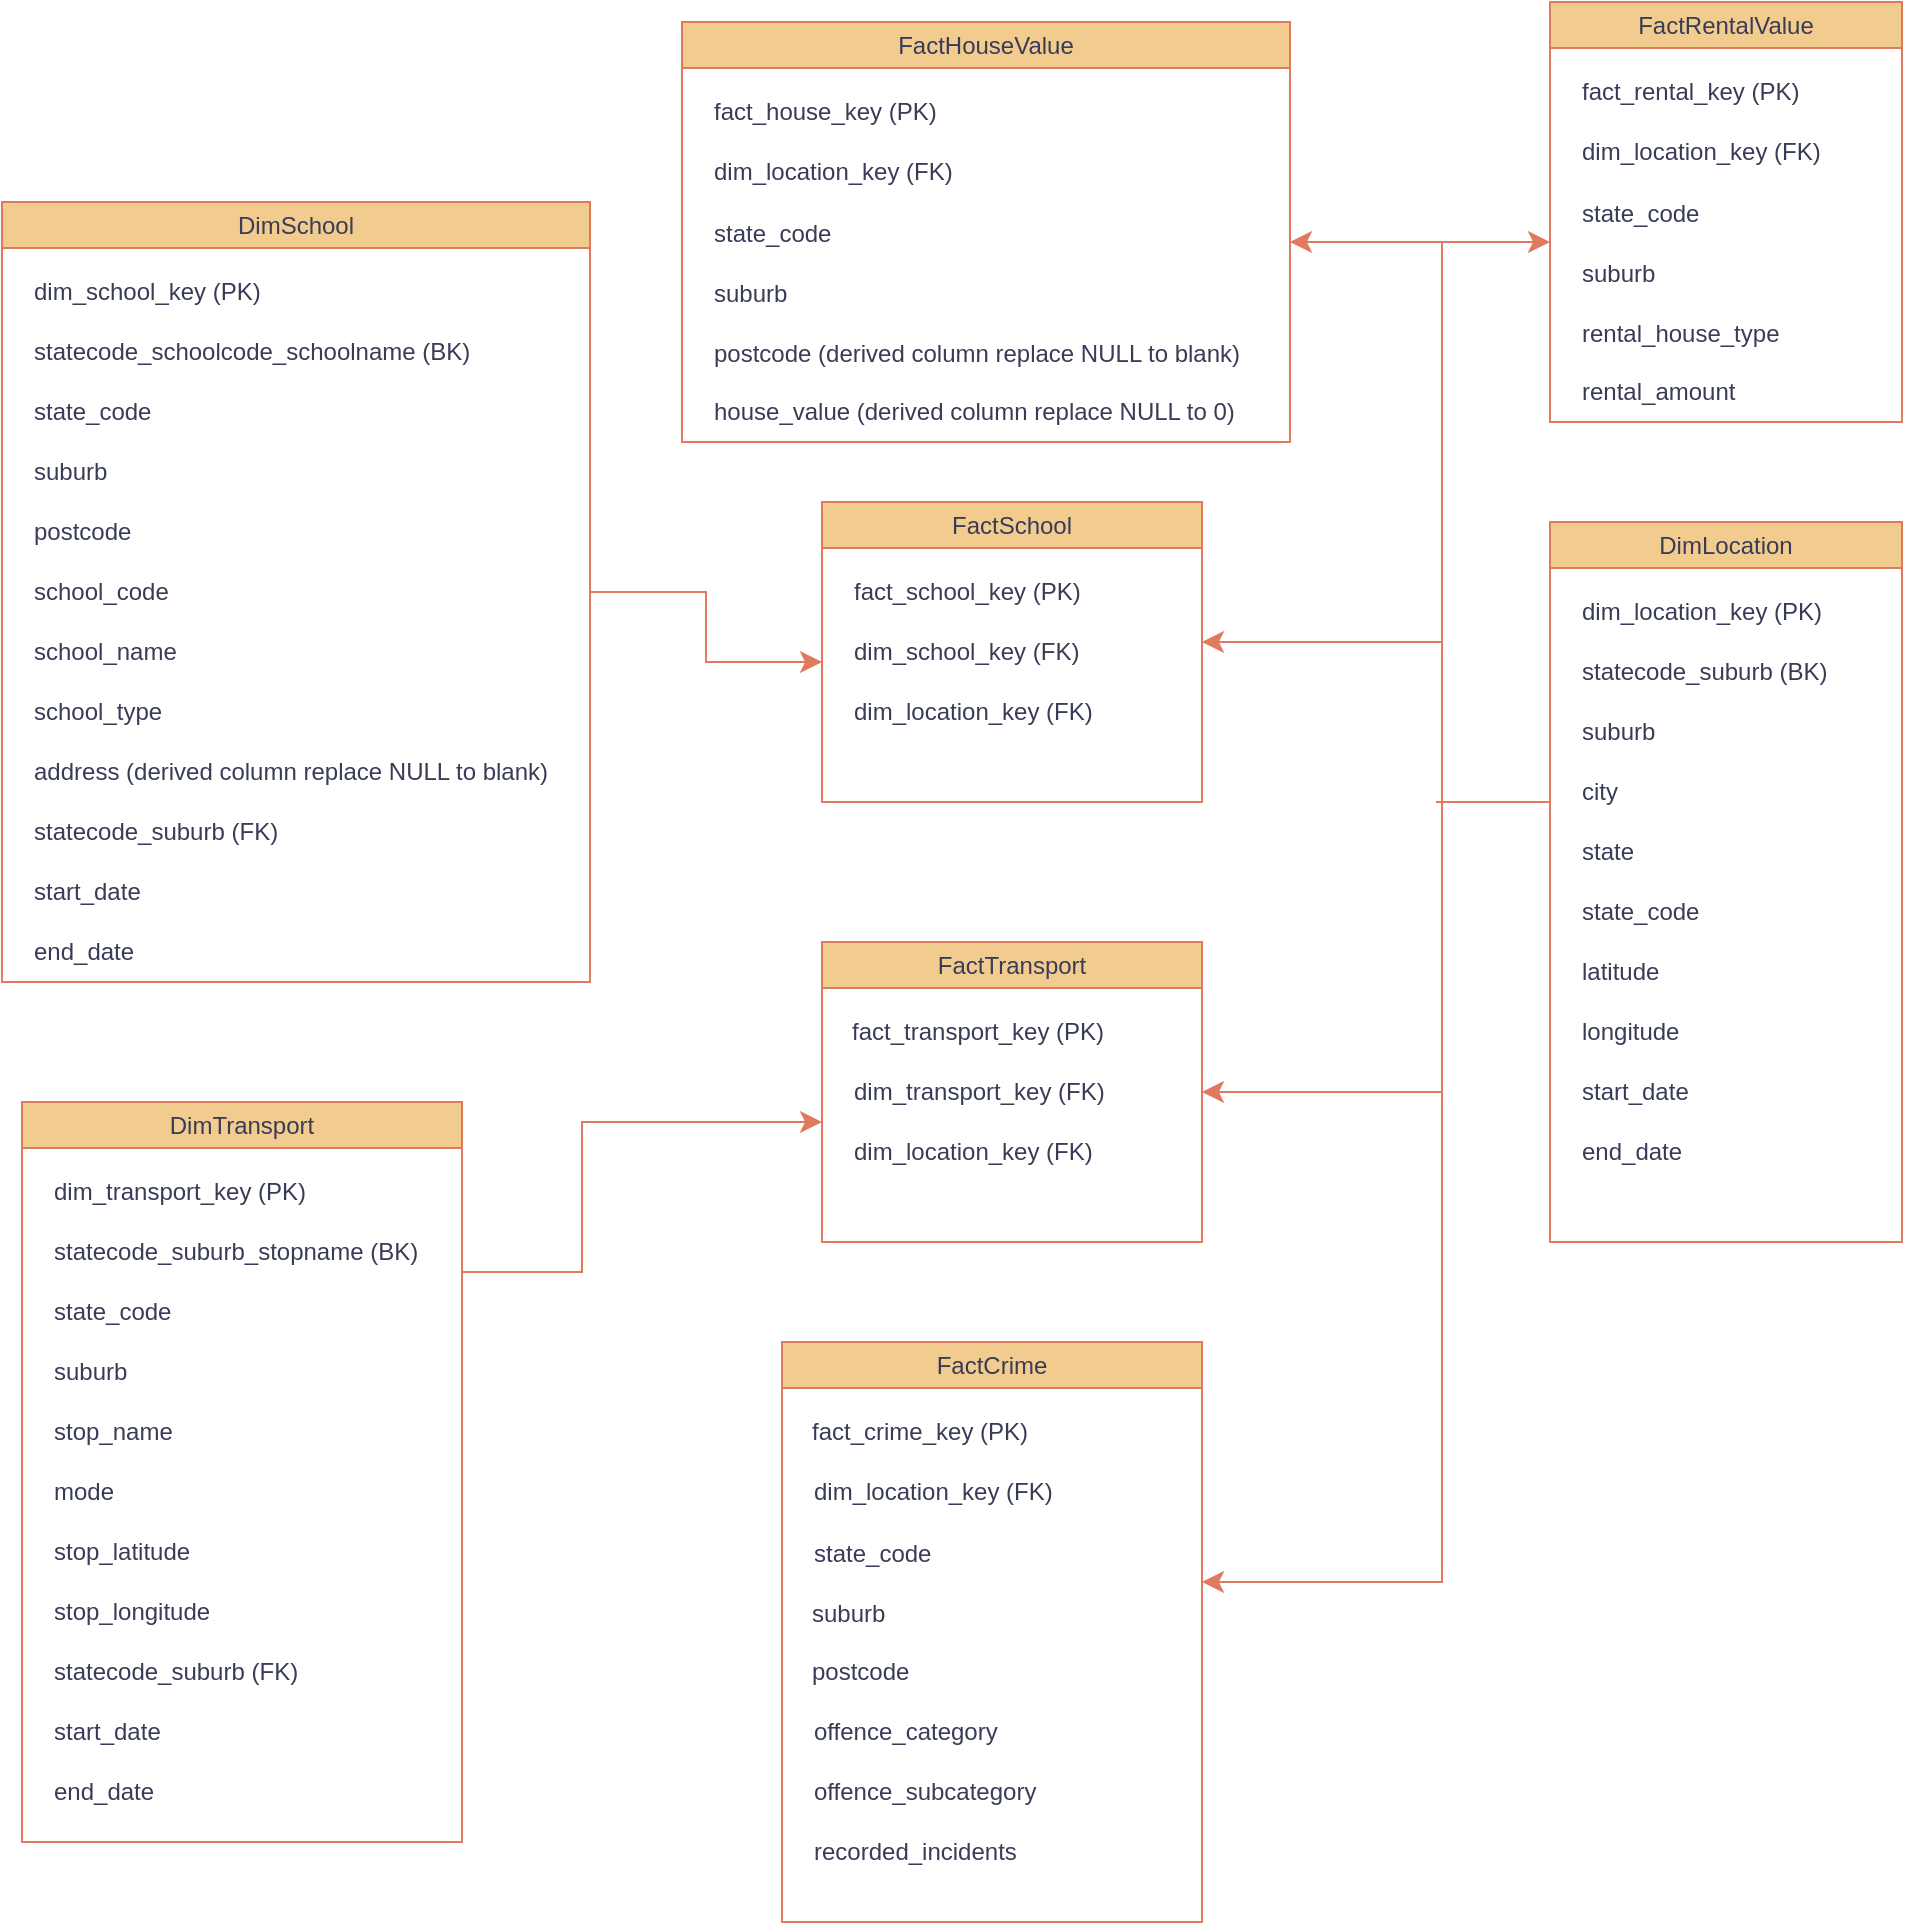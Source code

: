 <mxfile version="24.4.14" type="device">
  <diagram id="LpyE7eDr6U_uzjzbmN5b" name="Page-1">
    <mxGraphModel dx="2085" dy="1864" grid="1" gridSize="10" guides="1" tooltips="1" connect="1" arrows="1" fold="1" page="1" pageScale="1" pageWidth="827" pageHeight="1169" math="0" shadow="0">
      <root>
        <mxCell id="0" />
        <mxCell id="1" parent="0" />
        <mxCell id="SSudsI05tBBpJAVK4lt_-2" value="&lt;span style=&quot;font-weight: normal;&quot;&gt;FactSchool&lt;/span&gt;" style="swimlane;whiteSpace=wrap;html=1;labelBackgroundColor=none;fillColor=#F2CC8F;strokeColor=#E07A5F;fontColor=#393C56;" parent="1" vertex="1">
          <mxGeometry x="-280" y="50" width="190" height="150" as="geometry" />
        </mxCell>
        <mxCell id="SSudsI05tBBpJAVK4lt_-3" value="fact_school_key (PK)" style="text;html=1;align=left;verticalAlign=middle;resizable=0;points=[];autosize=1;strokeColor=none;fillColor=none;labelBackgroundColor=none;fontColor=#393C56;" parent="SSudsI05tBBpJAVK4lt_-2" vertex="1">
          <mxGeometry x="14" y="30" width="140" height="30" as="geometry" />
        </mxCell>
        <mxCell id="SSudsI05tBBpJAVK4lt_-4" value="dim_school_key (FK)" style="text;html=1;align=left;verticalAlign=middle;resizable=0;points=[];autosize=1;strokeColor=none;fillColor=none;labelBackgroundColor=none;fontColor=#393C56;" parent="SSudsI05tBBpJAVK4lt_-2" vertex="1">
          <mxGeometry x="14" y="60" width="140" height="30" as="geometry" />
        </mxCell>
        <mxCell id="SSudsI05tBBpJAVK4lt_-5" value="dim_location_key (FK)" style="text;html=1;align=left;verticalAlign=middle;resizable=0;points=[];autosize=1;strokeColor=none;fillColor=none;labelBackgroundColor=none;fontColor=#393C56;" parent="SSudsI05tBBpJAVK4lt_-2" vertex="1">
          <mxGeometry x="14" y="90" width="140" height="30" as="geometry" />
        </mxCell>
        <mxCell id="SSudsI05tBBpJAVK4lt_-6" value="&lt;span style=&quot;font-weight: normal;&quot;&gt;FactTransport&lt;/span&gt;" style="swimlane;whiteSpace=wrap;html=1;labelBackgroundColor=none;fillColor=#F2CC8F;strokeColor=#E07A5F;fontColor=#393C56;" parent="1" vertex="1">
          <mxGeometry x="-280" y="270" width="190" height="150" as="geometry" />
        </mxCell>
        <mxCell id="SSudsI05tBBpJAVK4lt_-7" value="fact_transport_key (PK)" style="text;html=1;align=left;verticalAlign=middle;resizable=0;points=[];autosize=1;strokeColor=none;fillColor=none;labelBackgroundColor=none;fontColor=#393C56;" parent="SSudsI05tBBpJAVK4lt_-6" vertex="1">
          <mxGeometry x="13" y="30" width="150" height="30" as="geometry" />
        </mxCell>
        <mxCell id="SSudsI05tBBpJAVK4lt_-8" value="dim_transport_key (FK)" style="text;html=1;align=left;verticalAlign=middle;resizable=0;points=[];autosize=1;strokeColor=none;fillColor=none;labelBackgroundColor=none;fontColor=#393C56;" parent="SSudsI05tBBpJAVK4lt_-6" vertex="1">
          <mxGeometry x="14" y="60" width="150" height="30" as="geometry" />
        </mxCell>
        <mxCell id="SSudsI05tBBpJAVK4lt_-9" value="dim_location_key (FK)" style="text;html=1;align=left;verticalAlign=middle;resizable=0;points=[];autosize=1;strokeColor=none;fillColor=none;labelBackgroundColor=none;fontColor=#393C56;" parent="SSudsI05tBBpJAVK4lt_-6" vertex="1">
          <mxGeometry x="14" y="90" width="140" height="30" as="geometry" />
        </mxCell>
        <mxCell id="SSudsI05tBBpJAVK4lt_-11" value="&lt;span style=&quot;font-weight: normal;&quot;&gt;DimLocation&lt;/span&gt;" style="swimlane;whiteSpace=wrap;html=1;labelBackgroundColor=none;fillColor=#F2CC8F;strokeColor=#E07A5F;fontColor=#393C56;" parent="1" vertex="1">
          <mxGeometry x="84" y="60" width="176" height="360" as="geometry" />
        </mxCell>
        <mxCell id="SSudsI05tBBpJAVK4lt_-12" value="dim_location_key (PK)" style="text;html=1;align=left;verticalAlign=middle;resizable=0;points=[];autosize=1;strokeColor=none;fillColor=none;labelBackgroundColor=none;fontColor=#393C56;" parent="SSudsI05tBBpJAVK4lt_-11" vertex="1">
          <mxGeometry x="14" y="30" width="140" height="30" as="geometry" />
        </mxCell>
        <mxCell id="SSudsI05tBBpJAVK4lt_-13" value="statecode_suburb (BK)" style="text;html=1;align=left;verticalAlign=middle;resizable=0;points=[];autosize=1;strokeColor=none;fillColor=none;labelBackgroundColor=none;fontColor=#393C56;" parent="SSudsI05tBBpJAVK4lt_-11" vertex="1">
          <mxGeometry x="14" y="60" width="150" height="30" as="geometry" />
        </mxCell>
        <mxCell id="SSudsI05tBBpJAVK4lt_-14" value="suburb" style="text;html=1;align=left;verticalAlign=middle;resizable=0;points=[];autosize=1;strokeColor=none;fillColor=none;labelBackgroundColor=none;fontColor=#393C56;" parent="SSudsI05tBBpJAVK4lt_-11" vertex="1">
          <mxGeometry x="14" y="90" width="60" height="30" as="geometry" />
        </mxCell>
        <mxCell id="SSudsI05tBBpJAVK4lt_-15" value="city" style="text;html=1;align=left;verticalAlign=middle;resizable=0;points=[];autosize=1;strokeColor=none;fillColor=none;labelBackgroundColor=none;fontColor=#393C56;" parent="SSudsI05tBBpJAVK4lt_-11" vertex="1">
          <mxGeometry x="14" y="120" width="40" height="30" as="geometry" />
        </mxCell>
        <mxCell id="SSudsI05tBBpJAVK4lt_-16" value="state" style="text;html=1;align=left;verticalAlign=middle;resizable=0;points=[];autosize=1;strokeColor=none;fillColor=none;labelBackgroundColor=none;fontColor=#393C56;" parent="SSudsI05tBBpJAVK4lt_-11" vertex="1">
          <mxGeometry x="14" y="150" width="50" height="30" as="geometry" />
        </mxCell>
        <mxCell id="SSudsI05tBBpJAVK4lt_-18" value="state_code" style="text;html=1;align=left;verticalAlign=middle;resizable=0;points=[];autosize=1;strokeColor=none;fillColor=none;labelBackgroundColor=none;fontColor=#393C56;" parent="SSudsI05tBBpJAVK4lt_-11" vertex="1">
          <mxGeometry x="14" y="180" width="80" height="30" as="geometry" />
        </mxCell>
        <mxCell id="SSudsI05tBBpJAVK4lt_-19" value="latitude" style="text;html=1;align=left;verticalAlign=middle;resizable=0;points=[];autosize=1;strokeColor=none;fillColor=none;labelBackgroundColor=none;fontColor=#393C56;" parent="SSudsI05tBBpJAVK4lt_-11" vertex="1">
          <mxGeometry x="14" y="210" width="60" height="30" as="geometry" />
        </mxCell>
        <mxCell id="SSudsI05tBBpJAVK4lt_-20" value="longitude" style="text;html=1;align=left;verticalAlign=middle;resizable=0;points=[];autosize=1;strokeColor=none;fillColor=none;labelBackgroundColor=none;fontColor=#393C56;" parent="SSudsI05tBBpJAVK4lt_-11" vertex="1">
          <mxGeometry x="14" y="240" width="70" height="30" as="geometry" />
        </mxCell>
        <mxCell id="SSudsI05tBBpJAVK4lt_-21" value="start_date" style="text;html=1;align=left;verticalAlign=middle;resizable=0;points=[];autosize=1;strokeColor=none;fillColor=none;labelBackgroundColor=none;fontColor=#393C56;" parent="SSudsI05tBBpJAVK4lt_-11" vertex="1">
          <mxGeometry x="14" y="270" width="80" height="30" as="geometry" />
        </mxCell>
        <mxCell id="SSudsI05tBBpJAVK4lt_-22" value="end_date" style="text;html=1;align=left;verticalAlign=middle;resizable=0;points=[];autosize=1;strokeColor=none;fillColor=none;labelBackgroundColor=none;fontColor=#393C56;" parent="SSudsI05tBBpJAVK4lt_-11" vertex="1">
          <mxGeometry x="14" y="300" width="70" height="30" as="geometry" />
        </mxCell>
        <mxCell id="SSudsI05tBBpJAVK4lt_-23" value="&lt;span style=&quot;font-weight: normal;&quot;&gt;DimSchool&lt;/span&gt;" style="swimlane;whiteSpace=wrap;html=1;labelBackgroundColor=none;fillColor=#F2CC8F;strokeColor=#E07A5F;fontColor=#393C56;" parent="1" vertex="1">
          <mxGeometry x="-690" y="-100" width="294" height="390" as="geometry" />
        </mxCell>
        <mxCell id="SSudsI05tBBpJAVK4lt_-24" value="dim_school_key (PK)" style="text;html=1;align=left;verticalAlign=middle;resizable=0;points=[];autosize=1;strokeColor=none;fillColor=none;labelBackgroundColor=none;fontColor=#393C56;" parent="SSudsI05tBBpJAVK4lt_-23" vertex="1">
          <mxGeometry x="14" y="30" width="140" height="30" as="geometry" />
        </mxCell>
        <mxCell id="SSudsI05tBBpJAVK4lt_-25" value="statecode_schoolcode_schoolname (BK)" style="text;html=1;align=left;verticalAlign=middle;resizable=0;points=[];autosize=1;strokeColor=none;fillColor=none;labelBackgroundColor=none;fontColor=#393C56;" parent="SSudsI05tBBpJAVK4lt_-23" vertex="1">
          <mxGeometry x="14" y="60" width="240" height="30" as="geometry" />
        </mxCell>
        <mxCell id="SSudsI05tBBpJAVK4lt_-26" value="state_code" style="text;html=1;align=left;verticalAlign=middle;resizable=0;points=[];autosize=1;strokeColor=none;fillColor=none;labelBackgroundColor=none;fontColor=#393C56;" parent="SSudsI05tBBpJAVK4lt_-23" vertex="1">
          <mxGeometry x="14" y="90" width="80" height="30" as="geometry" />
        </mxCell>
        <mxCell id="SSudsI05tBBpJAVK4lt_-27" value="school_code" style="text;html=1;align=left;verticalAlign=middle;resizable=0;points=[];autosize=1;strokeColor=none;fillColor=none;labelBackgroundColor=none;fontColor=#393C56;" parent="SSudsI05tBBpJAVK4lt_-23" vertex="1">
          <mxGeometry x="14" y="180" width="90" height="30" as="geometry" />
        </mxCell>
        <mxCell id="SSudsI05tBBpJAVK4lt_-28" value="school_type" style="text;html=1;align=left;verticalAlign=middle;resizable=0;points=[];autosize=1;strokeColor=none;fillColor=none;labelBackgroundColor=none;fontColor=#393C56;" parent="SSudsI05tBBpJAVK4lt_-23" vertex="1">
          <mxGeometry x="14" y="240" width="90" height="30" as="geometry" />
        </mxCell>
        <mxCell id="SSudsI05tBBpJAVK4lt_-29" value="address (derived column replace NULL to blank)" style="text;html=1;align=left;verticalAlign=middle;resizable=0;points=[];autosize=1;strokeColor=none;fillColor=none;labelBackgroundColor=none;fontColor=#393C56;" parent="SSudsI05tBBpJAVK4lt_-23" vertex="1">
          <mxGeometry x="14" y="270" width="280" height="30" as="geometry" />
        </mxCell>
        <mxCell id="SSudsI05tBBpJAVK4lt_-34" value="start_date" style="text;html=1;align=left;verticalAlign=middle;resizable=0;points=[];autosize=1;strokeColor=none;fillColor=none;labelBackgroundColor=none;fontColor=#393C56;" parent="SSudsI05tBBpJAVK4lt_-23" vertex="1">
          <mxGeometry x="14" y="330" width="80" height="30" as="geometry" />
        </mxCell>
        <mxCell id="SSudsI05tBBpJAVK4lt_-35" value="end_date" style="text;html=1;align=left;verticalAlign=middle;resizable=0;points=[];autosize=1;strokeColor=none;fillColor=none;labelBackgroundColor=none;fontColor=#393C56;" parent="SSudsI05tBBpJAVK4lt_-23" vertex="1">
          <mxGeometry x="14" y="360" width="70" height="30" as="geometry" />
        </mxCell>
        <mxCell id="SSudsI05tBBpJAVK4lt_-36" value="suburb" style="text;html=1;align=left;verticalAlign=middle;resizable=0;points=[];autosize=1;strokeColor=none;fillColor=none;labelBackgroundColor=none;fontColor=#393C56;" parent="SSudsI05tBBpJAVK4lt_-23" vertex="1">
          <mxGeometry x="14" y="120" width="60" height="30" as="geometry" />
        </mxCell>
        <mxCell id="SSudsI05tBBpJAVK4lt_-37" value="postcode" style="text;html=1;align=left;verticalAlign=middle;resizable=0;points=[];autosize=1;strokeColor=none;fillColor=none;labelBackgroundColor=none;fontColor=#393C56;" parent="SSudsI05tBBpJAVK4lt_-23" vertex="1">
          <mxGeometry x="14" y="150" width="70" height="30" as="geometry" />
        </mxCell>
        <mxCell id="SSudsI05tBBpJAVK4lt_-38" value="school_name" style="text;html=1;align=left;verticalAlign=middle;resizable=0;points=[];autosize=1;strokeColor=none;fillColor=none;labelBackgroundColor=none;fontColor=#393C56;" parent="SSudsI05tBBpJAVK4lt_-23" vertex="1">
          <mxGeometry x="14" y="210" width="90" height="30" as="geometry" />
        </mxCell>
        <mxCell id="DaXFJ3aukXbAvADmvk1K-3" value="statecode_suburb (FK)" style="text;html=1;align=left;verticalAlign=middle;resizable=0;points=[];autosize=1;strokeColor=none;fillColor=none;labelBackgroundColor=none;fontColor=#393C56;" vertex="1" parent="SSudsI05tBBpJAVK4lt_-23">
          <mxGeometry x="14" y="300" width="150" height="30" as="geometry" />
        </mxCell>
        <mxCell id="SSudsI05tBBpJAVK4lt_-40" value="" style="edgeStyle=segmentEdgeStyle;endArrow=classic;html=1;curved=0;rounded=0;endSize=8;startSize=8;labelBackgroundColor=none;strokeColor=#E07A5F;fontColor=default;" parent="1" edge="1">
          <mxGeometry width="50" height="50" relative="1" as="geometry">
            <mxPoint x="58" y="200" as="sourcePoint" />
            <mxPoint x="-90" y="120" as="targetPoint" />
            <Array as="points">
              <mxPoint x="30" y="200" />
              <mxPoint x="30" y="120" />
            </Array>
          </mxGeometry>
        </mxCell>
        <mxCell id="SSudsI05tBBpJAVK4lt_-41" value="" style="edgeStyle=segmentEdgeStyle;endArrow=classic;html=1;curved=0;rounded=0;endSize=8;startSize=8;labelBackgroundColor=none;strokeColor=#E07A5F;fontColor=default;" parent="1" edge="1">
          <mxGeometry width="50" height="50" relative="1" as="geometry">
            <mxPoint x="27" y="200" as="sourcePoint" />
            <mxPoint x="-90" y="345" as="targetPoint" />
            <Array as="points">
              <mxPoint x="30" y="200" />
              <mxPoint x="30" y="345" />
            </Array>
          </mxGeometry>
        </mxCell>
        <mxCell id="SSudsI05tBBpJAVK4lt_-42" value="" style="edgeStyle=elbowEdgeStyle;elbow=horizontal;endArrow=classic;html=1;curved=0;rounded=0;endSize=8;startSize=8;exitX=1;exitY=0.5;exitDx=0;exitDy=0;labelBackgroundColor=none;strokeColor=#E07A5F;fontColor=default;" parent="1" source="SSudsI05tBBpJAVK4lt_-23" edge="1">
          <mxGeometry width="50" height="50" relative="1" as="geometry">
            <mxPoint x="-400" y="180" as="sourcePoint" />
            <mxPoint x="-280" y="130" as="targetPoint" />
          </mxGeometry>
        </mxCell>
        <mxCell id="SSudsI05tBBpJAVK4lt_-43" value="&lt;span style=&quot;font-weight: normal;&quot;&gt;DimTransport&lt;/span&gt;" style="swimlane;whiteSpace=wrap;html=1;labelBackgroundColor=none;fillColor=#F2CC8F;strokeColor=#E07A5F;fontColor=#393C56;" parent="1" vertex="1">
          <mxGeometry x="-680" y="350" width="220" height="370" as="geometry" />
        </mxCell>
        <mxCell id="SSudsI05tBBpJAVK4lt_-44" value="dim_transport_key (PK)" style="text;html=1;align=left;verticalAlign=middle;resizable=0;points=[];autosize=1;strokeColor=none;fillColor=none;labelBackgroundColor=none;fontColor=#393C56;" parent="SSudsI05tBBpJAVK4lt_-43" vertex="1">
          <mxGeometry x="14" y="30" width="150" height="30" as="geometry" />
        </mxCell>
        <mxCell id="SSudsI05tBBpJAVK4lt_-45" value="statecode_suburb_stopname (BK)" style="text;html=1;align=left;verticalAlign=middle;resizable=0;points=[];autosize=1;strokeColor=none;fillColor=none;labelBackgroundColor=none;fontColor=#393C56;" parent="SSudsI05tBBpJAVK4lt_-43" vertex="1">
          <mxGeometry x="14" y="60" width="210" height="30" as="geometry" />
        </mxCell>
        <mxCell id="SSudsI05tBBpJAVK4lt_-46" value="state_code" style="text;html=1;align=left;verticalAlign=middle;resizable=0;points=[];autosize=1;strokeColor=none;fillColor=none;labelBackgroundColor=none;fontColor=#393C56;" parent="SSudsI05tBBpJAVK4lt_-43" vertex="1">
          <mxGeometry x="14" y="90" width="80" height="30" as="geometry" />
        </mxCell>
        <mxCell id="SSudsI05tBBpJAVK4lt_-47" value="mode" style="text;html=1;align=left;verticalAlign=middle;resizable=0;points=[];autosize=1;strokeColor=none;fillColor=none;labelBackgroundColor=none;fontColor=#393C56;" parent="SSudsI05tBBpJAVK4lt_-43" vertex="1">
          <mxGeometry x="14" y="180" width="50" height="30" as="geometry" />
        </mxCell>
        <mxCell id="SSudsI05tBBpJAVK4lt_-48" value="stop_longitude" style="text;html=1;align=left;verticalAlign=middle;resizable=0;points=[];autosize=1;strokeColor=none;fillColor=none;labelBackgroundColor=none;fontColor=#393C56;" parent="SSudsI05tBBpJAVK4lt_-43" vertex="1">
          <mxGeometry x="14" y="240" width="100" height="30" as="geometry" />
        </mxCell>
        <mxCell id="SSudsI05tBBpJAVK4lt_-50" value="start_date" style="text;html=1;align=left;verticalAlign=middle;resizable=0;points=[];autosize=1;strokeColor=none;fillColor=none;labelBackgroundColor=none;fontColor=#393C56;" parent="SSudsI05tBBpJAVK4lt_-43" vertex="1">
          <mxGeometry x="14" y="300" width="80" height="30" as="geometry" />
        </mxCell>
        <mxCell id="SSudsI05tBBpJAVK4lt_-51" value="end_date" style="text;html=1;align=left;verticalAlign=middle;resizable=0;points=[];autosize=1;strokeColor=none;fillColor=none;labelBackgroundColor=none;fontColor=#393C56;" parent="SSudsI05tBBpJAVK4lt_-43" vertex="1">
          <mxGeometry x="14" y="330" width="70" height="30" as="geometry" />
        </mxCell>
        <mxCell id="SSudsI05tBBpJAVK4lt_-52" value="suburb" style="text;html=1;align=left;verticalAlign=middle;resizable=0;points=[];autosize=1;strokeColor=none;fillColor=none;labelBackgroundColor=none;fontColor=#393C56;" parent="SSudsI05tBBpJAVK4lt_-43" vertex="1">
          <mxGeometry x="14" y="120" width="60" height="30" as="geometry" />
        </mxCell>
        <mxCell id="SSudsI05tBBpJAVK4lt_-53" value="stop_name" style="text;html=1;align=left;verticalAlign=middle;resizable=0;points=[];autosize=1;strokeColor=none;fillColor=none;labelBackgroundColor=none;fontColor=#393C56;" parent="SSudsI05tBBpJAVK4lt_-43" vertex="1">
          <mxGeometry x="14" y="150" width="80" height="30" as="geometry" />
        </mxCell>
        <mxCell id="SSudsI05tBBpJAVK4lt_-54" value="stop_latitude" style="text;html=1;align=left;verticalAlign=middle;resizable=0;points=[];autosize=1;strokeColor=none;fillColor=none;labelBackgroundColor=none;fontColor=#393C56;" parent="SSudsI05tBBpJAVK4lt_-43" vertex="1">
          <mxGeometry x="14" y="210" width="90" height="30" as="geometry" />
        </mxCell>
        <mxCell id="p3U7jz0xiZvYKAJ0fplJ-6" value="statecode_suburb (FK)" style="text;html=1;align=left;verticalAlign=middle;resizable=0;points=[];autosize=1;strokeColor=none;fillColor=none;labelBackgroundColor=none;fontColor=#393C56;" parent="SSudsI05tBBpJAVK4lt_-43" vertex="1">
          <mxGeometry x="14" y="270" width="150" height="30" as="geometry" />
        </mxCell>
        <mxCell id="SSudsI05tBBpJAVK4lt_-55" value="" style="edgeStyle=elbowEdgeStyle;elbow=horizontal;endArrow=classic;html=1;curved=0;rounded=0;endSize=8;startSize=8;labelBackgroundColor=none;strokeColor=#E07A5F;fontColor=default;" parent="1" edge="1">
          <mxGeometry width="50" height="50" relative="1" as="geometry">
            <mxPoint x="-460" y="435" as="sourcePoint" />
            <mxPoint x="-280" y="360" as="targetPoint" />
            <Array as="points">
              <mxPoint x="-400" y="625" />
            </Array>
          </mxGeometry>
        </mxCell>
        <mxCell id="SSudsI05tBBpJAVK4lt_-56" value="&lt;span style=&quot;font-weight: normal;&quot;&gt;FactCrime&lt;/span&gt;" style="swimlane;whiteSpace=wrap;html=1;labelBackgroundColor=none;fillColor=#F2CC8F;strokeColor=#E07A5F;fontColor=#393C56;" parent="1" vertex="1">
          <mxGeometry x="-300" y="470" width="210" height="290" as="geometry" />
        </mxCell>
        <mxCell id="SSudsI05tBBpJAVK4lt_-57" value="fact_crime_key (PK)" style="text;html=1;align=left;verticalAlign=middle;resizable=0;points=[];autosize=1;strokeColor=none;fillColor=none;labelBackgroundColor=none;fontColor=#393C56;" parent="SSudsI05tBBpJAVK4lt_-56" vertex="1">
          <mxGeometry x="13" y="30" width="130" height="30" as="geometry" />
        </mxCell>
        <mxCell id="SSudsI05tBBpJAVK4lt_-58" value="dim_location_key&amp;nbsp;(FK)" style="text;html=1;align=left;verticalAlign=middle;resizable=0;points=[];autosize=1;strokeColor=none;fillColor=none;labelBackgroundColor=none;fontColor=#393C56;" parent="SSudsI05tBBpJAVK4lt_-56" vertex="1">
          <mxGeometry x="14" y="60" width="140" height="30" as="geometry" />
        </mxCell>
        <mxCell id="SSudsI05tBBpJAVK4lt_-59" value="state_code" style="text;html=1;align=left;verticalAlign=middle;resizable=0;points=[];autosize=1;strokeColor=none;fillColor=none;labelBackgroundColor=none;fontColor=#393C56;" parent="SSudsI05tBBpJAVK4lt_-56" vertex="1">
          <mxGeometry x="14" y="91" width="80" height="30" as="geometry" />
        </mxCell>
        <mxCell id="SSudsI05tBBpJAVK4lt_-61" value="postcode" style="text;html=1;align=left;verticalAlign=middle;resizable=0;points=[];autosize=1;strokeColor=none;fillColor=none;labelBackgroundColor=none;fontColor=#393C56;" parent="SSudsI05tBBpJAVK4lt_-56" vertex="1">
          <mxGeometry x="13" y="150" width="70" height="30" as="geometry" />
        </mxCell>
        <mxCell id="SSudsI05tBBpJAVK4lt_-60" value="suburb" style="text;html=1;align=left;verticalAlign=middle;resizable=0;points=[];autosize=1;strokeColor=none;fillColor=none;labelBackgroundColor=none;fontColor=#393C56;" parent="SSudsI05tBBpJAVK4lt_-56" vertex="1">
          <mxGeometry x="13" y="121" width="60" height="30" as="geometry" />
        </mxCell>
        <mxCell id="SSudsI05tBBpJAVK4lt_-62" value="offence_category" style="text;html=1;align=left;verticalAlign=middle;resizable=0;points=[];autosize=1;strokeColor=none;fillColor=none;labelBackgroundColor=none;fontColor=#393C56;" parent="SSudsI05tBBpJAVK4lt_-56" vertex="1">
          <mxGeometry x="14" y="180" width="120" height="30" as="geometry" />
        </mxCell>
        <mxCell id="SSudsI05tBBpJAVK4lt_-63" value="offence_subcategory" style="text;html=1;align=left;verticalAlign=middle;resizable=0;points=[];autosize=1;strokeColor=none;fillColor=none;labelBackgroundColor=none;fontColor=#393C56;" parent="SSudsI05tBBpJAVK4lt_-56" vertex="1">
          <mxGeometry x="14" y="210" width="130" height="30" as="geometry" />
        </mxCell>
        <mxCell id="SSudsI05tBBpJAVK4lt_-64" value="recorded_incidents" style="text;html=1;align=left;verticalAlign=middle;resizable=0;points=[];autosize=1;strokeColor=none;fillColor=none;labelBackgroundColor=none;fontColor=#393C56;" parent="SSudsI05tBBpJAVK4lt_-56" vertex="1">
          <mxGeometry x="14" y="240" width="120" height="30" as="geometry" />
        </mxCell>
        <mxCell id="SSudsI05tBBpJAVK4lt_-65" value="" style="edgeStyle=segmentEdgeStyle;endArrow=classic;html=1;curved=0;rounded=0;endSize=8;startSize=8;labelBackgroundColor=none;strokeColor=#E07A5F;fontColor=default;" parent="1" edge="1">
          <mxGeometry width="50" height="50" relative="1" as="geometry">
            <mxPoint x="40" y="200" as="sourcePoint" />
            <mxPoint x="-90" y="590" as="targetPoint" />
            <Array as="points">
              <mxPoint x="30" y="200" />
              <mxPoint x="30" y="590" />
            </Array>
          </mxGeometry>
        </mxCell>
        <mxCell id="SSudsI05tBBpJAVK4lt_-66" value="&lt;span style=&quot;font-weight: normal;&quot;&gt;FactHouseValue&lt;/span&gt;" style="swimlane;whiteSpace=wrap;html=1;labelBackgroundColor=none;fillColor=#F2CC8F;strokeColor=#E07A5F;fontColor=#393C56;" parent="1" vertex="1">
          <mxGeometry x="-350" y="-190" width="304" height="210" as="geometry" />
        </mxCell>
        <mxCell id="SSudsI05tBBpJAVK4lt_-67" value="fact_house_key (PK)" style="text;html=1;align=left;verticalAlign=middle;resizable=0;points=[];autosize=1;strokeColor=none;fillColor=none;labelBackgroundColor=none;fontColor=#393C56;" parent="SSudsI05tBBpJAVK4lt_-66" vertex="1">
          <mxGeometry x="14" y="30" width="130" height="30" as="geometry" />
        </mxCell>
        <mxCell id="SSudsI05tBBpJAVK4lt_-68" value="dim_location_key (FK)" style="text;html=1;align=left;verticalAlign=middle;resizable=0;points=[];autosize=1;strokeColor=none;fillColor=none;labelBackgroundColor=none;fontColor=#393C56;" parent="SSudsI05tBBpJAVK4lt_-66" vertex="1">
          <mxGeometry x="14" y="60" width="140" height="30" as="geometry" />
        </mxCell>
        <mxCell id="SSudsI05tBBpJAVK4lt_-69" value="state_code" style="text;html=1;align=left;verticalAlign=middle;resizable=0;points=[];autosize=1;strokeColor=none;fillColor=none;labelBackgroundColor=none;fontColor=#393C56;" parent="SSudsI05tBBpJAVK4lt_-66" vertex="1">
          <mxGeometry x="14" y="91" width="80" height="30" as="geometry" />
        </mxCell>
        <mxCell id="SSudsI05tBBpJAVK4lt_-70" value="suburb" style="text;html=1;align=left;verticalAlign=middle;resizable=0;points=[];autosize=1;strokeColor=none;fillColor=none;labelBackgroundColor=none;fontColor=#393C56;" parent="SSudsI05tBBpJAVK4lt_-66" vertex="1">
          <mxGeometry x="14" y="121" width="60" height="30" as="geometry" />
        </mxCell>
        <mxCell id="SSudsI05tBBpJAVK4lt_-71" value="postcode (derived column replace NULL to blank)" style="text;html=1;align=left;verticalAlign=middle;resizable=0;points=[];autosize=1;strokeColor=none;fillColor=none;labelBackgroundColor=none;fontColor=#393C56;" parent="SSudsI05tBBpJAVK4lt_-66" vertex="1">
          <mxGeometry x="14" y="151" width="290" height="30" as="geometry" />
        </mxCell>
        <mxCell id="SSudsI05tBBpJAVK4lt_-72" value="house_value (derived column replace NULL to 0)" style="text;html=1;align=left;verticalAlign=middle;resizable=0;points=[];autosize=1;strokeColor=none;fillColor=none;labelBackgroundColor=none;fontColor=#393C56;" parent="SSudsI05tBBpJAVK4lt_-66" vertex="1">
          <mxGeometry x="14" y="180" width="280" height="30" as="geometry" />
        </mxCell>
        <mxCell id="SSudsI05tBBpJAVK4lt_-73" value="" style="edgeStyle=segmentEdgeStyle;endArrow=classic;html=1;curved=0;rounded=0;endSize=8;startSize=8;labelBackgroundColor=none;strokeColor=#E07A5F;fontColor=default;" parent="1" edge="1">
          <mxGeometry width="50" height="50" relative="1" as="geometry">
            <mxPoint x="84" y="200" as="sourcePoint" />
            <mxPoint x="-46" y="-80" as="targetPoint" />
            <Array as="points">
              <mxPoint x="30" y="200" />
              <mxPoint x="30" y="-80" />
            </Array>
          </mxGeometry>
        </mxCell>
        <mxCell id="SSudsI05tBBpJAVK4lt_-74" value="&lt;span style=&quot;font-weight: normal;&quot;&gt;FactRentalValue&lt;/span&gt;" style="swimlane;whiteSpace=wrap;html=1;labelBackgroundColor=none;fillColor=#F2CC8F;strokeColor=#E07A5F;fontColor=#393C56;" parent="1" vertex="1">
          <mxGeometry x="84" y="-200" width="176" height="210" as="geometry" />
        </mxCell>
        <mxCell id="SSudsI05tBBpJAVK4lt_-75" value="fact_rental_key (PK)" style="text;html=1;align=left;verticalAlign=middle;resizable=0;points=[];autosize=1;strokeColor=none;fillColor=none;labelBackgroundColor=none;fontColor=#393C56;" parent="SSudsI05tBBpJAVK4lt_-74" vertex="1">
          <mxGeometry x="14" y="30" width="130" height="30" as="geometry" />
        </mxCell>
        <mxCell id="SSudsI05tBBpJAVK4lt_-76" value="dim_location_key (FK)" style="text;html=1;align=left;verticalAlign=middle;resizable=0;points=[];autosize=1;strokeColor=none;fillColor=none;labelBackgroundColor=none;fontColor=#393C56;" parent="SSudsI05tBBpJAVK4lt_-74" vertex="1">
          <mxGeometry x="14" y="60" width="140" height="30" as="geometry" />
        </mxCell>
        <mxCell id="SSudsI05tBBpJAVK4lt_-77" value="state_code" style="text;html=1;align=left;verticalAlign=middle;resizable=0;points=[];autosize=1;strokeColor=none;fillColor=none;labelBackgroundColor=none;fontColor=#393C56;" parent="SSudsI05tBBpJAVK4lt_-74" vertex="1">
          <mxGeometry x="14" y="91" width="80" height="30" as="geometry" />
        </mxCell>
        <mxCell id="SSudsI05tBBpJAVK4lt_-78" value="suburb" style="text;html=1;align=left;verticalAlign=middle;resizable=0;points=[];autosize=1;strokeColor=none;fillColor=none;labelBackgroundColor=none;fontColor=#393C56;" parent="SSudsI05tBBpJAVK4lt_-74" vertex="1">
          <mxGeometry x="14" y="121" width="60" height="30" as="geometry" />
        </mxCell>
        <mxCell id="SSudsI05tBBpJAVK4lt_-79" value="rental_house_type" style="text;html=1;align=left;verticalAlign=middle;resizable=0;points=[];autosize=1;strokeColor=none;fillColor=none;labelBackgroundColor=none;fontColor=#393C56;" parent="SSudsI05tBBpJAVK4lt_-74" vertex="1">
          <mxGeometry x="14" y="151" width="120" height="30" as="geometry" />
        </mxCell>
        <mxCell id="SSudsI05tBBpJAVK4lt_-80" value="rental_amount&amp;nbsp;" style="text;html=1;align=left;verticalAlign=middle;resizable=0;points=[];autosize=1;strokeColor=none;fillColor=none;labelBackgroundColor=none;fontColor=#393C56;" parent="SSudsI05tBBpJAVK4lt_-74" vertex="1">
          <mxGeometry x="14" y="180" width="100" height="30" as="geometry" />
        </mxCell>
        <mxCell id="SSudsI05tBBpJAVK4lt_-81" value="" style="edgeStyle=segmentEdgeStyle;endArrow=classic;html=1;curved=0;rounded=0;endSize=8;startSize=8;labelBackgroundColor=none;strokeColor=#E07A5F;fontColor=default;" parent="1" edge="1">
          <mxGeometry width="50" height="50" relative="1" as="geometry">
            <mxPoint x="84" y="200" as="sourcePoint" />
            <mxPoint x="84" y="-80" as="targetPoint" />
            <Array as="points">
              <mxPoint x="30" y="200" />
              <mxPoint x="30" y="-80" />
            </Array>
          </mxGeometry>
        </mxCell>
      </root>
    </mxGraphModel>
  </diagram>
</mxfile>
